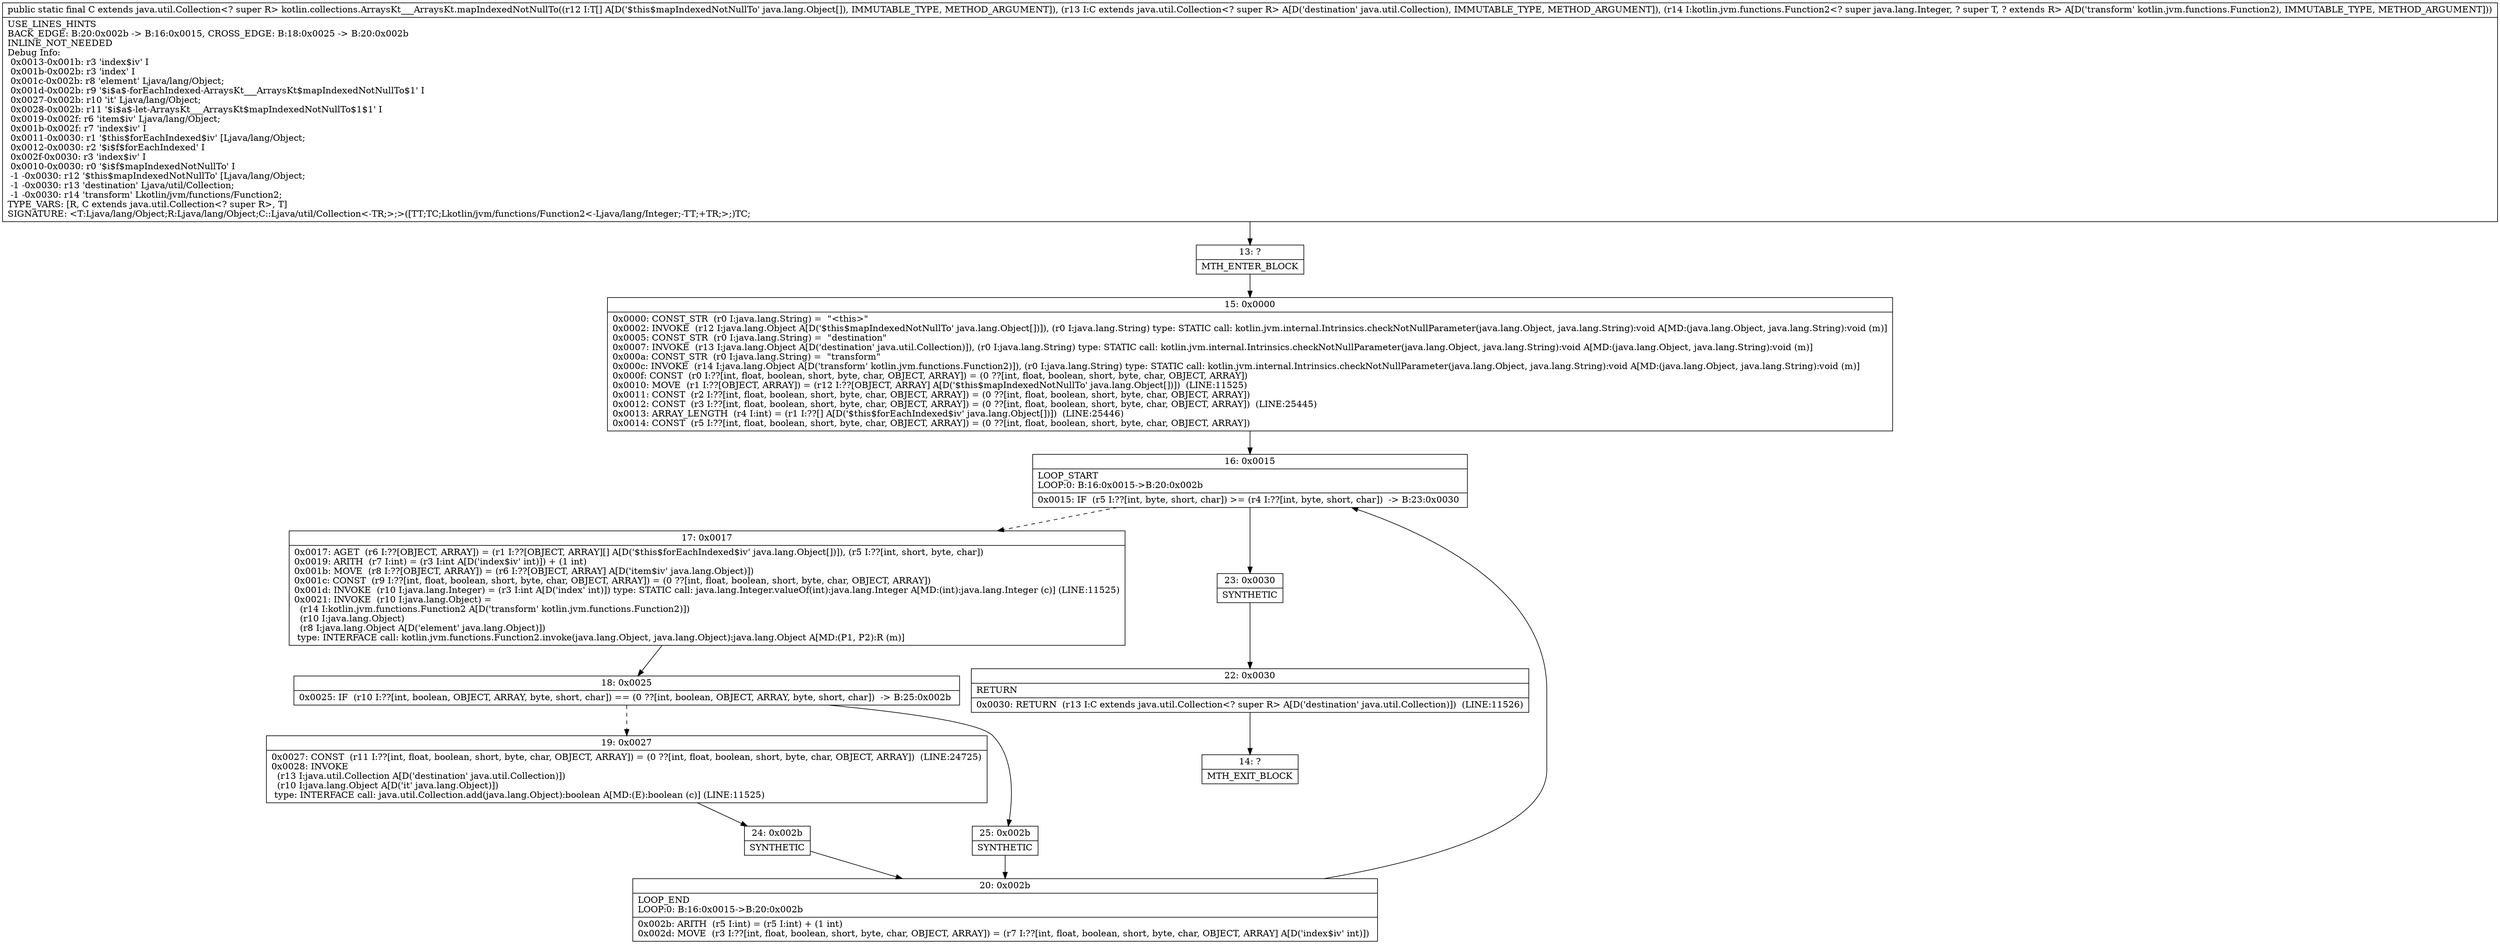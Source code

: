 digraph "CFG forkotlin.collections.ArraysKt___ArraysKt.mapIndexedNotNullTo([Ljava\/lang\/Object;Ljava\/util\/Collection;Lkotlin\/jvm\/functions\/Function2;)Ljava\/util\/Collection;" {
Node_13 [shape=record,label="{13\:\ ?|MTH_ENTER_BLOCK\l}"];
Node_15 [shape=record,label="{15\:\ 0x0000|0x0000: CONST_STR  (r0 I:java.lang.String) =  \"\<this\>\" \l0x0002: INVOKE  (r12 I:java.lang.Object A[D('$this$mapIndexedNotNullTo' java.lang.Object[])]), (r0 I:java.lang.String) type: STATIC call: kotlin.jvm.internal.Intrinsics.checkNotNullParameter(java.lang.Object, java.lang.String):void A[MD:(java.lang.Object, java.lang.String):void (m)]\l0x0005: CONST_STR  (r0 I:java.lang.String) =  \"destination\" \l0x0007: INVOKE  (r13 I:java.lang.Object A[D('destination' java.util.Collection)]), (r0 I:java.lang.String) type: STATIC call: kotlin.jvm.internal.Intrinsics.checkNotNullParameter(java.lang.Object, java.lang.String):void A[MD:(java.lang.Object, java.lang.String):void (m)]\l0x000a: CONST_STR  (r0 I:java.lang.String) =  \"transform\" \l0x000c: INVOKE  (r14 I:java.lang.Object A[D('transform' kotlin.jvm.functions.Function2)]), (r0 I:java.lang.String) type: STATIC call: kotlin.jvm.internal.Intrinsics.checkNotNullParameter(java.lang.Object, java.lang.String):void A[MD:(java.lang.Object, java.lang.String):void (m)]\l0x000f: CONST  (r0 I:??[int, float, boolean, short, byte, char, OBJECT, ARRAY]) = (0 ??[int, float, boolean, short, byte, char, OBJECT, ARRAY]) \l0x0010: MOVE  (r1 I:??[OBJECT, ARRAY]) = (r12 I:??[OBJECT, ARRAY] A[D('$this$mapIndexedNotNullTo' java.lang.Object[])])  (LINE:11525)\l0x0011: CONST  (r2 I:??[int, float, boolean, short, byte, char, OBJECT, ARRAY]) = (0 ??[int, float, boolean, short, byte, char, OBJECT, ARRAY]) \l0x0012: CONST  (r3 I:??[int, float, boolean, short, byte, char, OBJECT, ARRAY]) = (0 ??[int, float, boolean, short, byte, char, OBJECT, ARRAY])  (LINE:25445)\l0x0013: ARRAY_LENGTH  (r4 I:int) = (r1 I:??[] A[D('$this$forEachIndexed$iv' java.lang.Object[])])  (LINE:25446)\l0x0014: CONST  (r5 I:??[int, float, boolean, short, byte, char, OBJECT, ARRAY]) = (0 ??[int, float, boolean, short, byte, char, OBJECT, ARRAY]) \l}"];
Node_16 [shape=record,label="{16\:\ 0x0015|LOOP_START\lLOOP:0: B:16:0x0015\-\>B:20:0x002b\l|0x0015: IF  (r5 I:??[int, byte, short, char]) \>= (r4 I:??[int, byte, short, char])  \-\> B:23:0x0030 \l}"];
Node_17 [shape=record,label="{17\:\ 0x0017|0x0017: AGET  (r6 I:??[OBJECT, ARRAY]) = (r1 I:??[OBJECT, ARRAY][] A[D('$this$forEachIndexed$iv' java.lang.Object[])]), (r5 I:??[int, short, byte, char]) \l0x0019: ARITH  (r7 I:int) = (r3 I:int A[D('index$iv' int)]) + (1 int) \l0x001b: MOVE  (r8 I:??[OBJECT, ARRAY]) = (r6 I:??[OBJECT, ARRAY] A[D('item$iv' java.lang.Object)]) \l0x001c: CONST  (r9 I:??[int, float, boolean, short, byte, char, OBJECT, ARRAY]) = (0 ??[int, float, boolean, short, byte, char, OBJECT, ARRAY]) \l0x001d: INVOKE  (r10 I:java.lang.Integer) = (r3 I:int A[D('index' int)]) type: STATIC call: java.lang.Integer.valueOf(int):java.lang.Integer A[MD:(int):java.lang.Integer (c)] (LINE:11525)\l0x0021: INVOKE  (r10 I:java.lang.Object) = \l  (r14 I:kotlin.jvm.functions.Function2 A[D('transform' kotlin.jvm.functions.Function2)])\l  (r10 I:java.lang.Object)\l  (r8 I:java.lang.Object A[D('element' java.lang.Object)])\l type: INTERFACE call: kotlin.jvm.functions.Function2.invoke(java.lang.Object, java.lang.Object):java.lang.Object A[MD:(P1, P2):R (m)]\l}"];
Node_18 [shape=record,label="{18\:\ 0x0025|0x0025: IF  (r10 I:??[int, boolean, OBJECT, ARRAY, byte, short, char]) == (0 ??[int, boolean, OBJECT, ARRAY, byte, short, char])  \-\> B:25:0x002b \l}"];
Node_19 [shape=record,label="{19\:\ 0x0027|0x0027: CONST  (r11 I:??[int, float, boolean, short, byte, char, OBJECT, ARRAY]) = (0 ??[int, float, boolean, short, byte, char, OBJECT, ARRAY])  (LINE:24725)\l0x0028: INVOKE  \l  (r13 I:java.util.Collection A[D('destination' java.util.Collection)])\l  (r10 I:java.lang.Object A[D('it' java.lang.Object)])\l type: INTERFACE call: java.util.Collection.add(java.lang.Object):boolean A[MD:(E):boolean (c)] (LINE:11525)\l}"];
Node_24 [shape=record,label="{24\:\ 0x002b|SYNTHETIC\l}"];
Node_20 [shape=record,label="{20\:\ 0x002b|LOOP_END\lLOOP:0: B:16:0x0015\-\>B:20:0x002b\l|0x002b: ARITH  (r5 I:int) = (r5 I:int) + (1 int) \l0x002d: MOVE  (r3 I:??[int, float, boolean, short, byte, char, OBJECT, ARRAY]) = (r7 I:??[int, float, boolean, short, byte, char, OBJECT, ARRAY] A[D('index$iv' int)]) \l}"];
Node_25 [shape=record,label="{25\:\ 0x002b|SYNTHETIC\l}"];
Node_23 [shape=record,label="{23\:\ 0x0030|SYNTHETIC\l}"];
Node_22 [shape=record,label="{22\:\ 0x0030|RETURN\l|0x0030: RETURN  (r13 I:C extends java.util.Collection\<? super R\> A[D('destination' java.util.Collection)])  (LINE:11526)\l}"];
Node_14 [shape=record,label="{14\:\ ?|MTH_EXIT_BLOCK\l}"];
MethodNode[shape=record,label="{public static final C extends java.util.Collection\<? super R\> kotlin.collections.ArraysKt___ArraysKt.mapIndexedNotNullTo((r12 I:T[] A[D('$this$mapIndexedNotNullTo' java.lang.Object[]), IMMUTABLE_TYPE, METHOD_ARGUMENT]), (r13 I:C extends java.util.Collection\<? super R\> A[D('destination' java.util.Collection), IMMUTABLE_TYPE, METHOD_ARGUMENT]), (r14 I:kotlin.jvm.functions.Function2\<? super java.lang.Integer, ? super T, ? extends R\> A[D('transform' kotlin.jvm.functions.Function2), IMMUTABLE_TYPE, METHOD_ARGUMENT]))  | USE_LINES_HINTS\lBACK_EDGE: B:20:0x002b \-\> B:16:0x0015, CROSS_EDGE: B:18:0x0025 \-\> B:20:0x002b\lINLINE_NOT_NEEDED\lDebug Info:\l  0x0013\-0x001b: r3 'index$iv' I\l  0x001b\-0x002b: r3 'index' I\l  0x001c\-0x002b: r8 'element' Ljava\/lang\/Object;\l  0x001d\-0x002b: r9 '$i$a$\-forEachIndexed\-ArraysKt___ArraysKt$mapIndexedNotNullTo$1' I\l  0x0027\-0x002b: r10 'it' Ljava\/lang\/Object;\l  0x0028\-0x002b: r11 '$i$a$\-let\-ArraysKt___ArraysKt$mapIndexedNotNullTo$1$1' I\l  0x0019\-0x002f: r6 'item$iv' Ljava\/lang\/Object;\l  0x001b\-0x002f: r7 'index$iv' I\l  0x0011\-0x0030: r1 '$this$forEachIndexed$iv' [Ljava\/lang\/Object;\l  0x0012\-0x0030: r2 '$i$f$forEachIndexed' I\l  0x002f\-0x0030: r3 'index$iv' I\l  0x0010\-0x0030: r0 '$i$f$mapIndexedNotNullTo' I\l  \-1 \-0x0030: r12 '$this$mapIndexedNotNullTo' [Ljava\/lang\/Object;\l  \-1 \-0x0030: r13 'destination' Ljava\/util\/Collection;\l  \-1 \-0x0030: r14 'transform' Lkotlin\/jvm\/functions\/Function2;\lTYPE_VARS: [R, C extends java.util.Collection\<? super R\>, T]\lSIGNATURE: \<T:Ljava\/lang\/Object;R:Ljava\/lang\/Object;C::Ljava\/util\/Collection\<\-TR;\>;\>([TT;TC;Lkotlin\/jvm\/functions\/Function2\<\-Ljava\/lang\/Integer;\-TT;+TR;\>;)TC;\l}"];
MethodNode -> Node_13;Node_13 -> Node_15;
Node_15 -> Node_16;
Node_16 -> Node_17[style=dashed];
Node_16 -> Node_23;
Node_17 -> Node_18;
Node_18 -> Node_19[style=dashed];
Node_18 -> Node_25;
Node_19 -> Node_24;
Node_24 -> Node_20;
Node_20 -> Node_16;
Node_25 -> Node_20;
Node_23 -> Node_22;
Node_22 -> Node_14;
}

